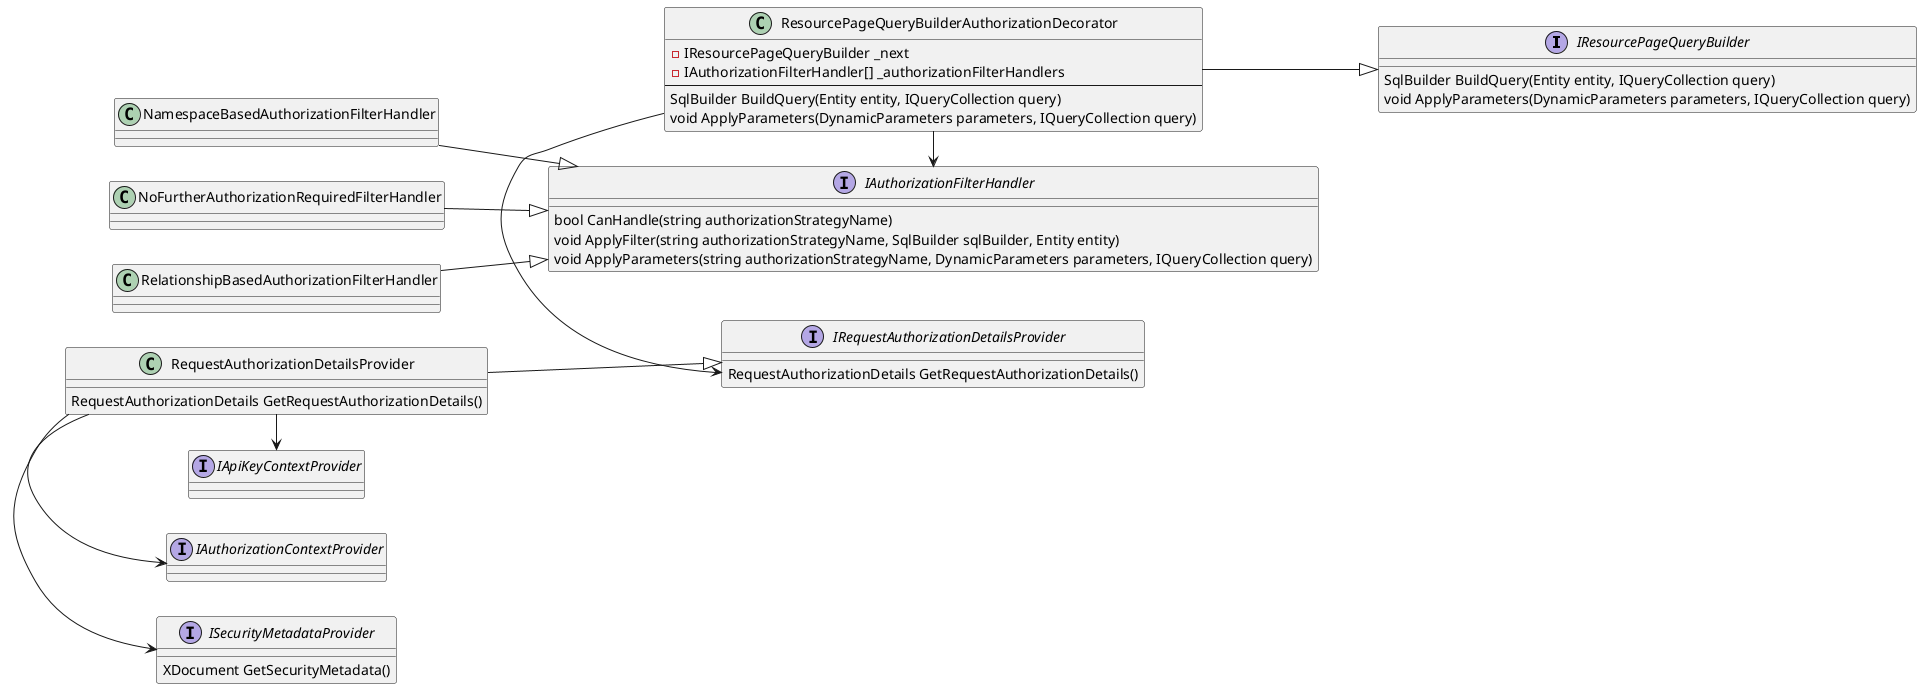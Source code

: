 @startuml
left to right direction

interface IResourcePageQueryBuilder {
    SqlBuilder BuildQuery(Entity entity, IQueryCollection query)
    void ApplyParameters(DynamicParameters parameters, IQueryCollection query)
}

class ResourcePageQueryBuilderAuthorizationDecorator {
    - IResourcePageQueryBuilder _next
    - IAuthorizationFilterHandler[] _authorizationFilterHandlers
    --
    SqlBuilder BuildQuery(Entity entity, IQueryCollection query)
    void ApplyParameters(DynamicParameters parameters, IQueryCollection query)
}

interface IRequestAuthorizationDetailsProvider {
    RequestAuthorizationDetails GetRequestAuthorizationDetails()
}

ResourcePageQueryBuilderAuthorizationDecorator --|> IResourcePageQueryBuilder

interface IAuthorizationFilterHandler {
    bool CanHandle(string authorizationStrategyName)
    void ApplyFilter(string authorizationStrategyName, SqlBuilder sqlBuilder, Entity entity)
    void ApplyParameters(string authorizationStrategyName, DynamicParameters parameters, IQueryCollection query)
}

ResourcePageQueryBuilderAuthorizationDecorator -> IAuthorizationFilterHandler 
ResourcePageQueryBuilderAuthorizationDecorator -> IRequestAuthorizationDetailsProvider

class NamespaceBasedAuthorizationFilterHandler
NamespaceBasedAuthorizationFilterHandler --|> IAuthorizationFilterHandler

class NoFurtherAuthorizationRequiredFilterHandler
NoFurtherAuthorizationRequiredFilterHandler --|> IAuthorizationFilterHandler

class RelationshipBasedAuthorizationFilterHandler
RelationshipBasedAuthorizationFilterHandler --|> IAuthorizationFilterHandler

class RequestAuthorizationDetailsProvider {
    RequestAuthorizationDetails GetRequestAuthorizationDetails()
}

RequestAuthorizationDetailsProvider --|> IRequestAuthorizationDetailsProvider

interface ISecurityMetadataProvider {
    XDocument GetSecurityMetadata()
}

RequestAuthorizationDetailsProvider -> ISecurityMetadataProvider

interface IAuthorizationContextProvider
interface IApiKeyContextProvider

RequestAuthorizationDetailsProvider -> IAuthorizationContextProvider
RequestAuthorizationDetailsProvider -> IApiKeyContextProvider

@enduml